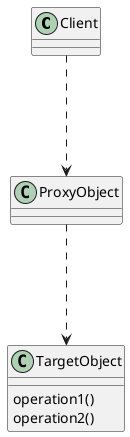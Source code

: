 @startuml
'https://plantuml.com/class-diagram

class Client{}

class TargetObject{
    operation1()
    operation2()
}

class ProxyObject{}

Client ...>ProxyObject
ProxyObject ...>TargetObject

@enduml